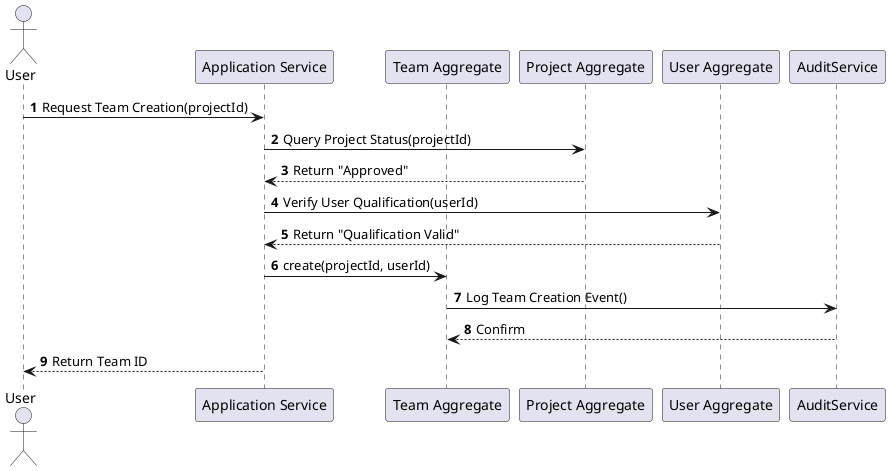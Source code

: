 @startuml
' ========================
' 团队创建时序图
' ========================
autonumber
actor User as User
participant "Application Service" as App
participant "Team Aggregate" as Team
participant "Project Aggregate" as Project
participant "User Aggregate" as UserModule
participant "AuditService" as Audit

User -> App: Request Team Creation(projectId)
App -> Project: Query Project Status(projectId)
Project --> App: Return "Approved"
App -> UserModule: Verify User Qualification(userId)
UserModule --> App: Return "Qualification Valid"
App -> Team: create(projectId, userId)
Team -> Audit: Log Team Creation Event()
Audit --> Team: Confirm
App --> User: Return Team ID
@enduml